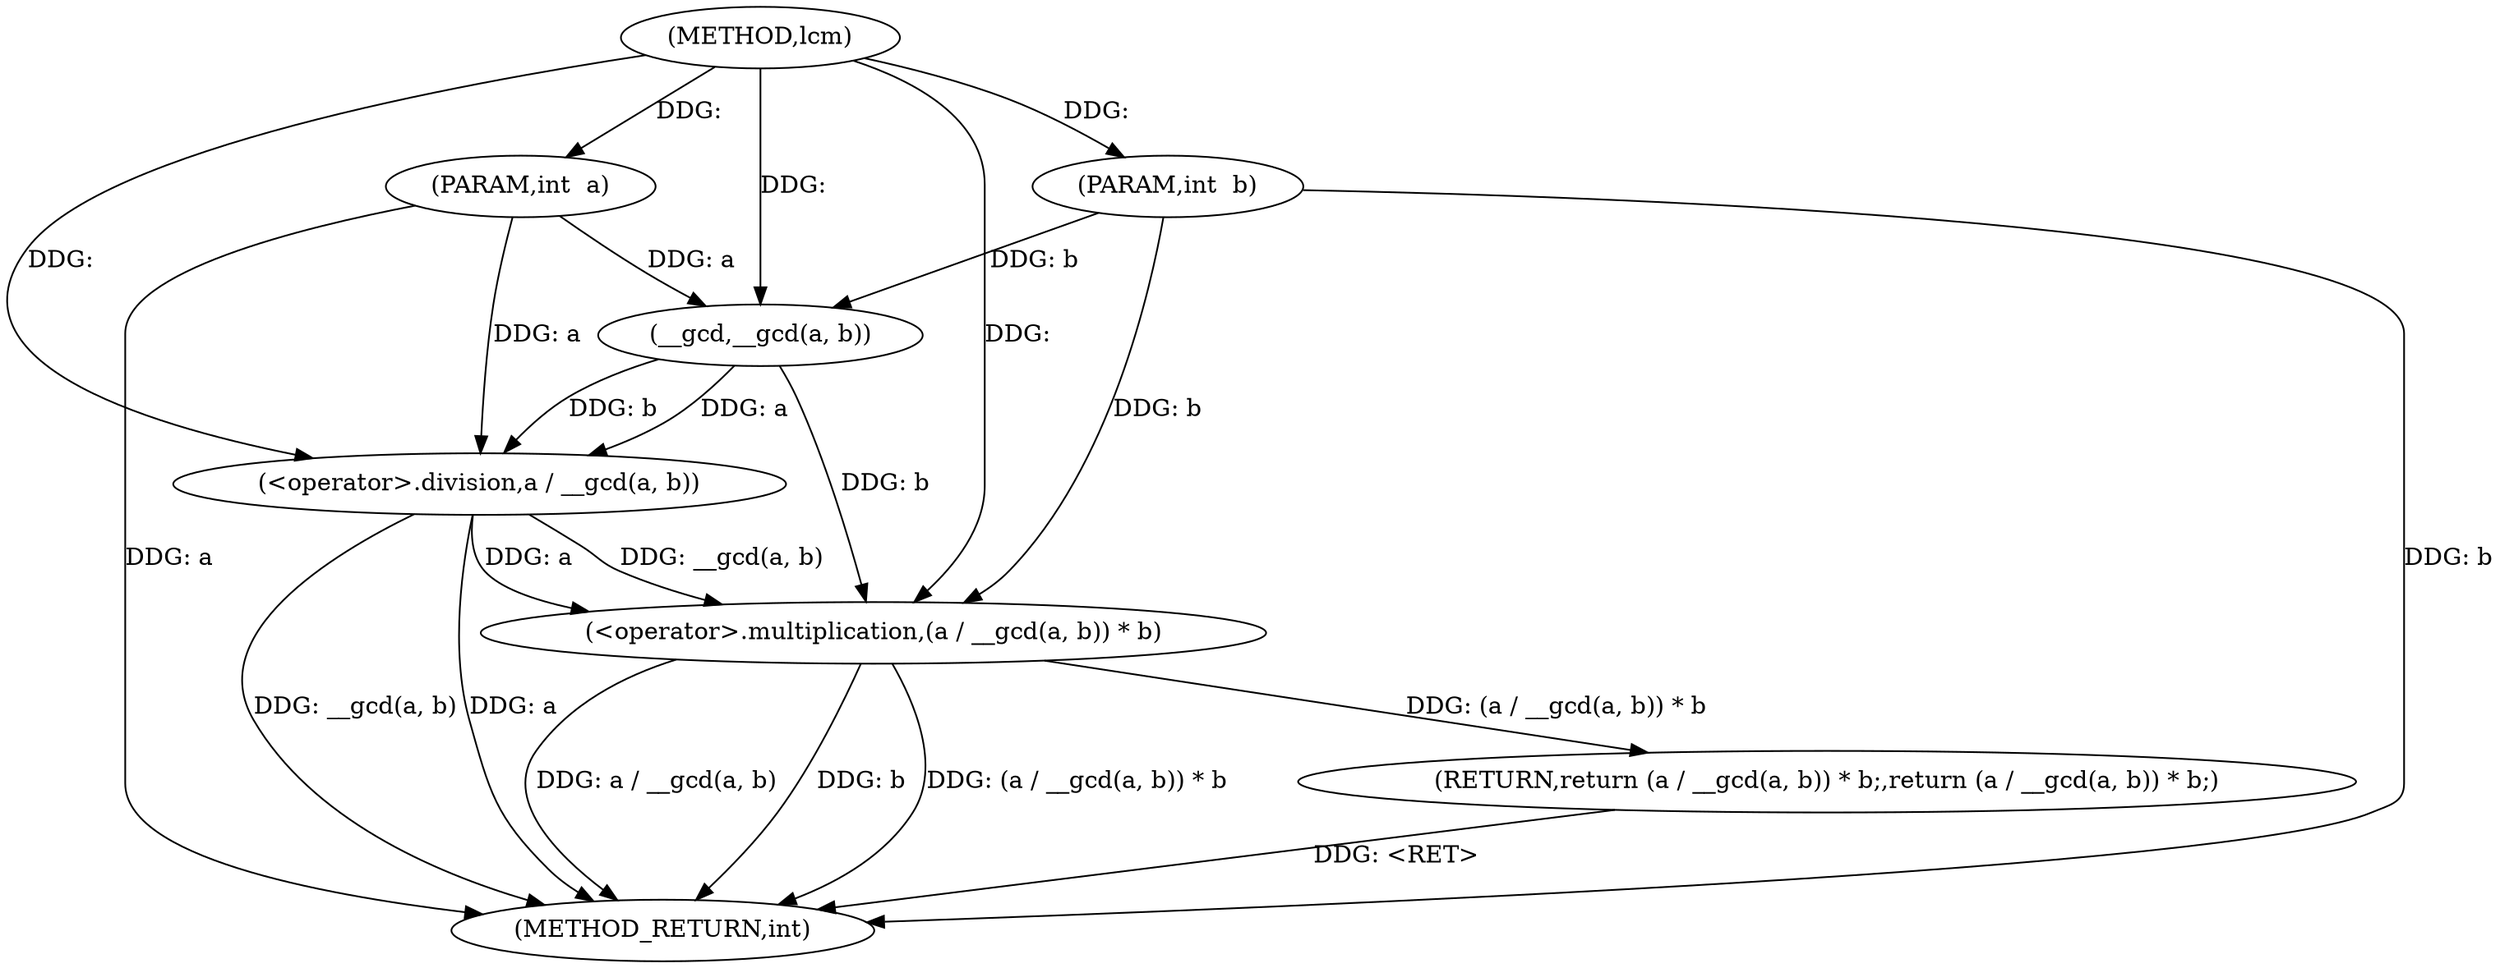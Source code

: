 digraph "lcm" {  
"1000259" [label = "(METHOD,lcm)" ]
"1000271" [label = "(METHOD_RETURN,int)" ]
"1000260" [label = "(PARAM,int  a)" ]
"1000261" [label = "(PARAM,int  b)" ]
"1000263" [label = "(RETURN,return (a / __gcd(a, b)) * b;,return (a / __gcd(a, b)) * b;)" ]
"1000264" [label = "(<operator>.multiplication,(a / __gcd(a, b)) * b)" ]
"1000265" [label = "(<operator>.division,a / __gcd(a, b))" ]
"1000267" [label = "(__gcd,__gcd(a, b))" ]
  "1000263" -> "1000271"  [ label = "DDG: <RET>"] 
  "1000260" -> "1000271"  [ label = "DDG: a"] 
  "1000261" -> "1000271"  [ label = "DDG: b"] 
  "1000265" -> "1000271"  [ label = "DDG: a"] 
  "1000265" -> "1000271"  [ label = "DDG: __gcd(a, b)"] 
  "1000264" -> "1000271"  [ label = "DDG: a / __gcd(a, b)"] 
  "1000264" -> "1000271"  [ label = "DDG: b"] 
  "1000264" -> "1000271"  [ label = "DDG: (a / __gcd(a, b)) * b"] 
  "1000259" -> "1000260"  [ label = "DDG: "] 
  "1000259" -> "1000261"  [ label = "DDG: "] 
  "1000264" -> "1000263"  [ label = "DDG: (a / __gcd(a, b)) * b"] 
  "1000265" -> "1000264"  [ label = "DDG: __gcd(a, b)"] 
  "1000265" -> "1000264"  [ label = "DDG: a"] 
  "1000267" -> "1000264"  [ label = "DDG: b"] 
  "1000261" -> "1000264"  [ label = "DDG: b"] 
  "1000259" -> "1000264"  [ label = "DDG: "] 
  "1000267" -> "1000265"  [ label = "DDG: a"] 
  "1000260" -> "1000265"  [ label = "DDG: a"] 
  "1000259" -> "1000265"  [ label = "DDG: "] 
  "1000267" -> "1000265"  [ label = "DDG: b"] 
  "1000260" -> "1000267"  [ label = "DDG: a"] 
  "1000259" -> "1000267"  [ label = "DDG: "] 
  "1000261" -> "1000267"  [ label = "DDG: b"] 
}
